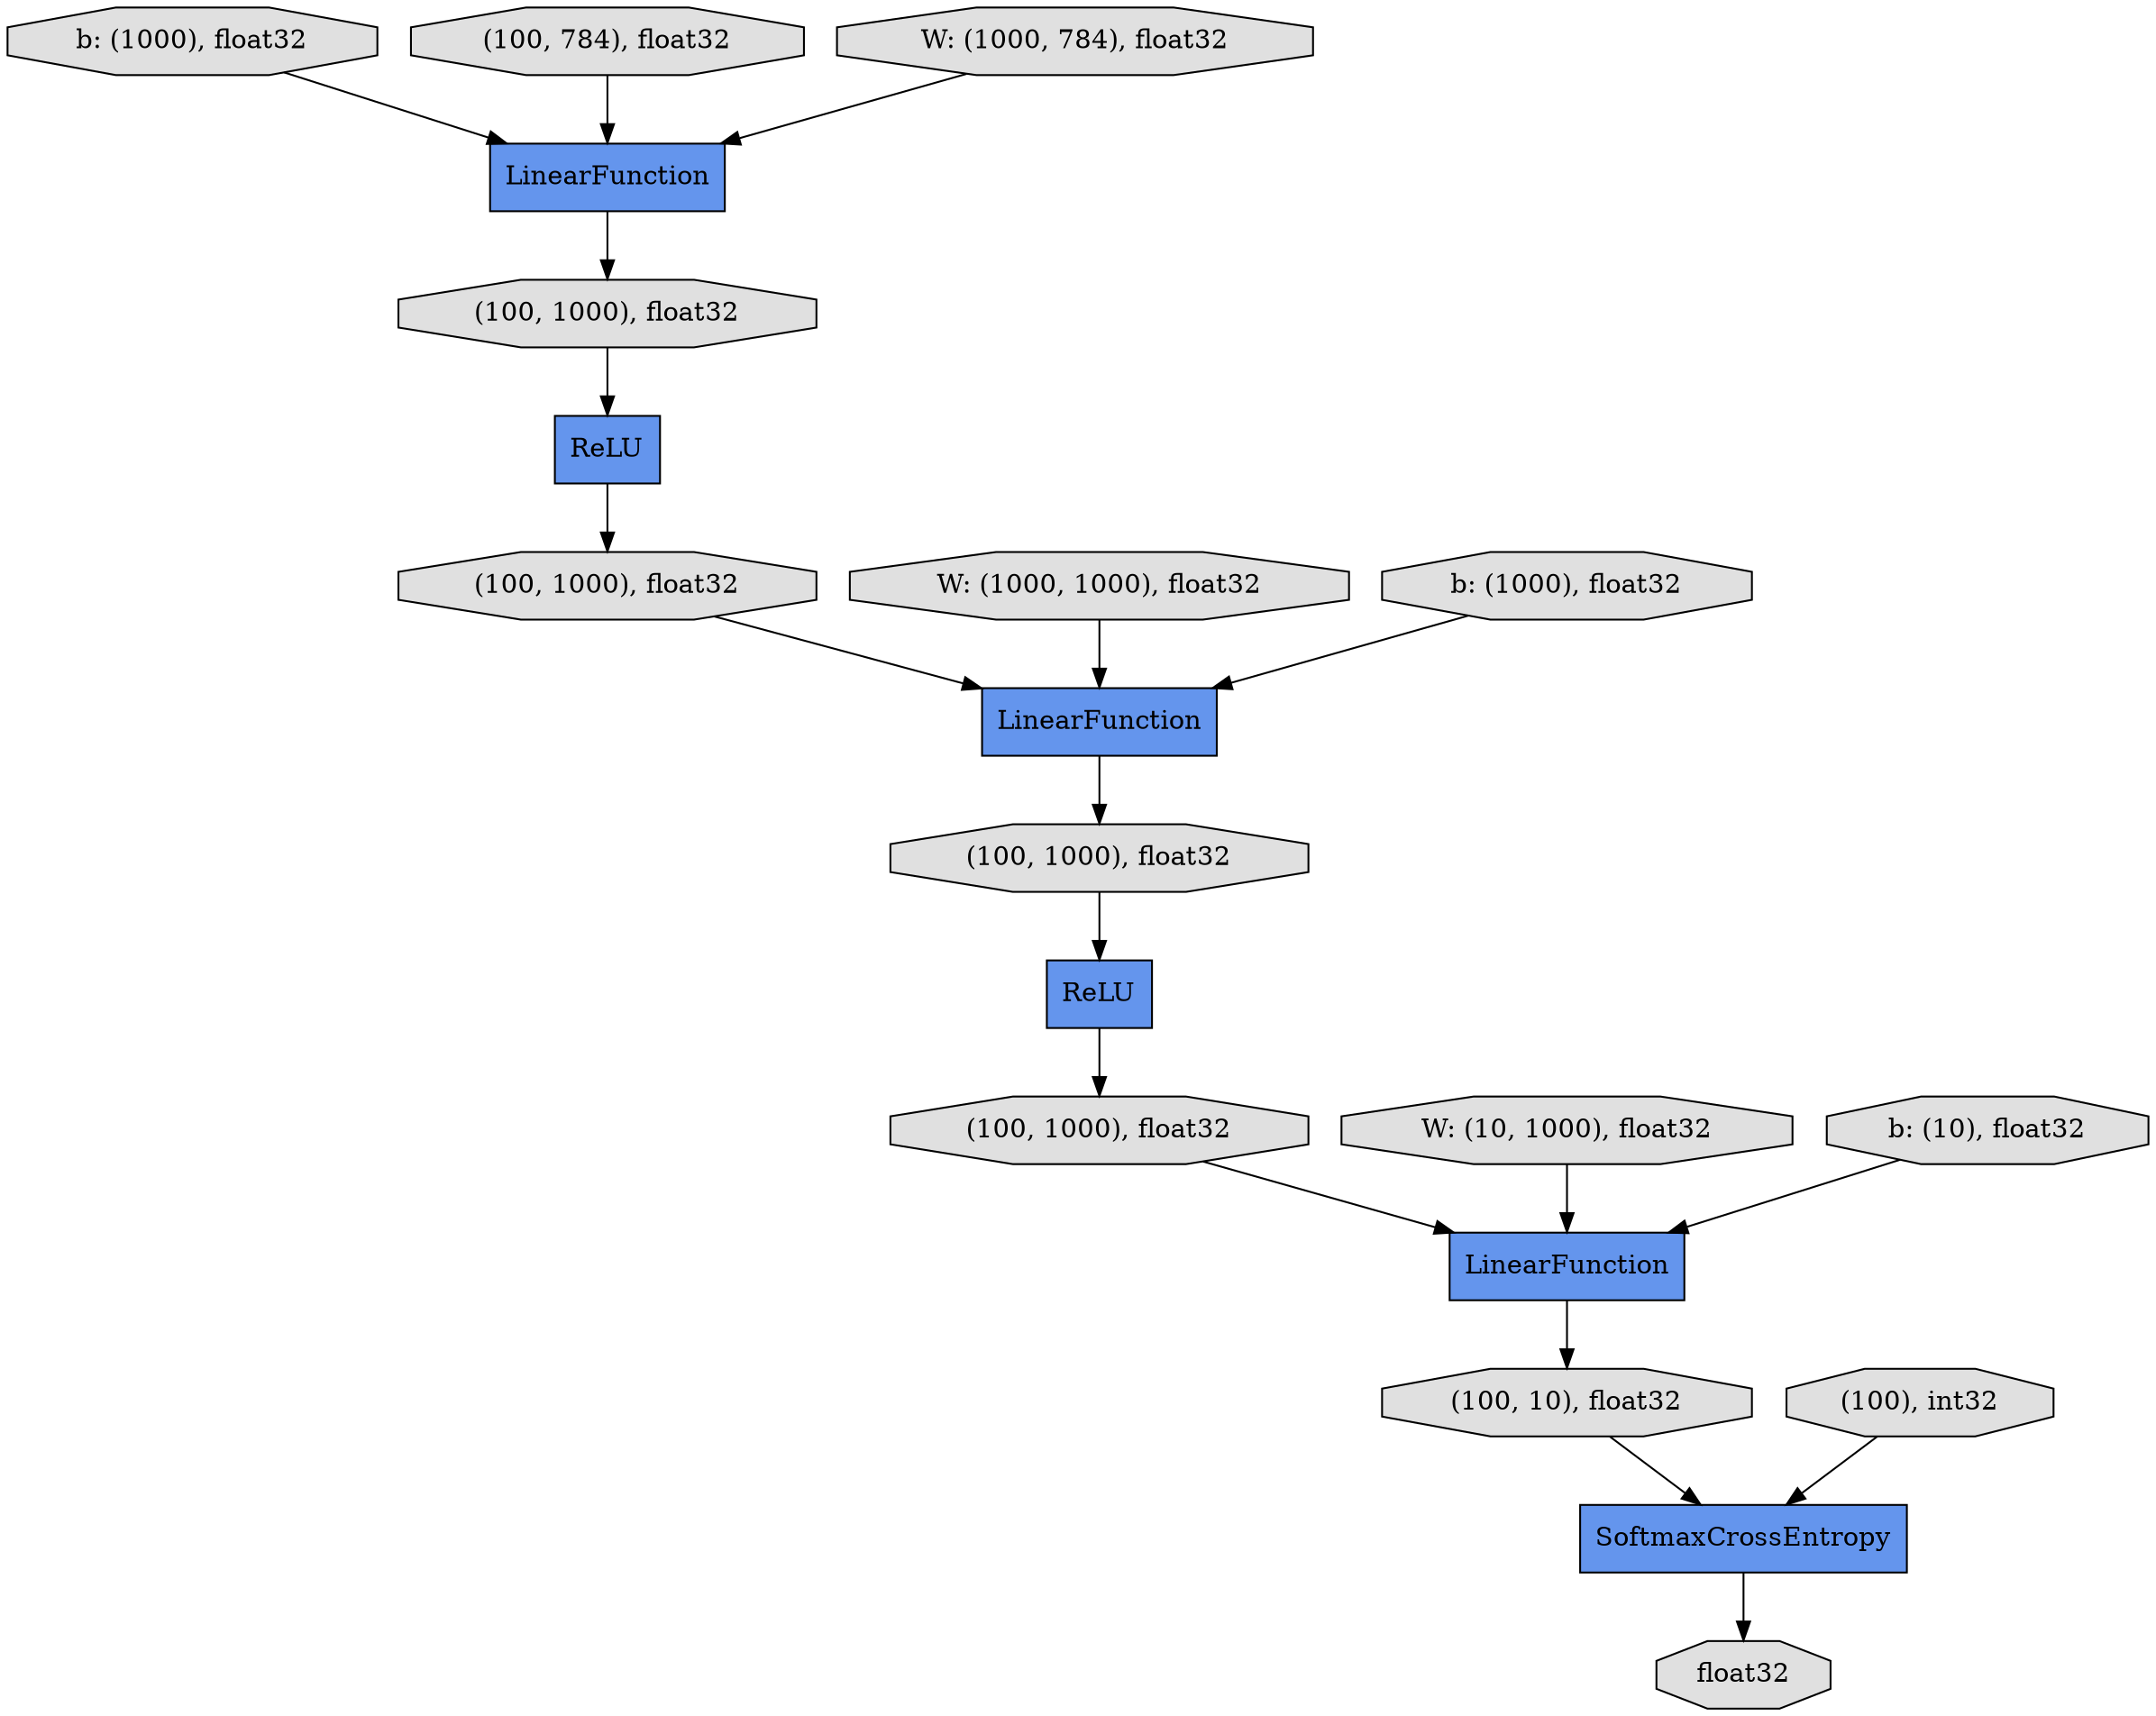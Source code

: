 digraph graphname{rankdir=TB;4501755472 [shape="octagon",style="filled",fillcolor="#E0E0E0",label="b: (1000), float32"];4578363408 [shape="octagon",style="filled",fillcolor="#E0E0E0",label="float32"];4578361936 [shape="record",style="filled",fillcolor="#6495ED",label="LinearFunction"];4578362960 [shape="octagon",style="filled",fillcolor="#E0E0E0",label="(100, 1000), float32"];4578362896 [shape="record",style="filled",fillcolor="#6495ED",label="SoftmaxCrossEntropy"];4501757072 [shape="octagon",style="filled",fillcolor="#E0E0E0",label="W: (10, 1000), float32"];4578362128 [shape="octagon",style="filled",fillcolor="#E0E0E0",label="(100, 784), float32"];4578362576 [shape="record",style="filled",fillcolor="#6495ED",label="ReLU"];4501756624 [shape="octagon",style="filled",fillcolor="#E0E0E0",label="W: (1000, 1000), float32"];4501755856 [shape="octagon",style="filled",fillcolor="#E0E0E0",label="W: (1000, 784), float32"];4578362640 [shape="record",style="filled",fillcolor="#6495ED",label="LinearFunction"];4578362064 [shape="record",style="filled",fillcolor="#6495ED",label="ReLU"];4578363216 [shape="octagon",style="filled",fillcolor="#E0E0E0",label="(100, 10), float32"];4501757328 [shape="octagon",style="filled",fillcolor="#E0E0E0",label="b: (10), float32"];4578363280 [shape="octagon",style="filled",fillcolor="#E0E0E0",label="(100), int32"];4578362256 [shape="record",style="filled",fillcolor="#6495ED",label="LinearFunction"];4578362320 [shape="octagon",style="filled",fillcolor="#E0E0E0",label="(100, 1000), float32"];4501756880 [shape="octagon",style="filled",fillcolor="#E0E0E0",label="b: (1000), float32"];4578362448 [shape="octagon",style="filled",fillcolor="#E0E0E0",label="(100, 1000), float32"];4578362704 [shape="octagon",style="filled",fillcolor="#E0E0E0",label="(100, 1000), float32"];4501756624 -> 4578362256;4501757328 -> 4578362640;4578362448 -> 4578362256;4501756880 -> 4578362256;4578363216 -> 4578362896;4501755472 -> 4578361936;4578362576 -> 4578362960;4578362704 -> 4578362576;4578362640 -> 4578363216;4578362128 -> 4578361936;4501757072 -> 4578362640;4501755856 -> 4578361936;4578362960 -> 4578362640;4578362320 -> 4578362064;4578362256 -> 4578362704;4578362064 -> 4578362448;4578361936 -> 4578362320;4578362896 -> 4578363408;4578363280 -> 4578362896;}